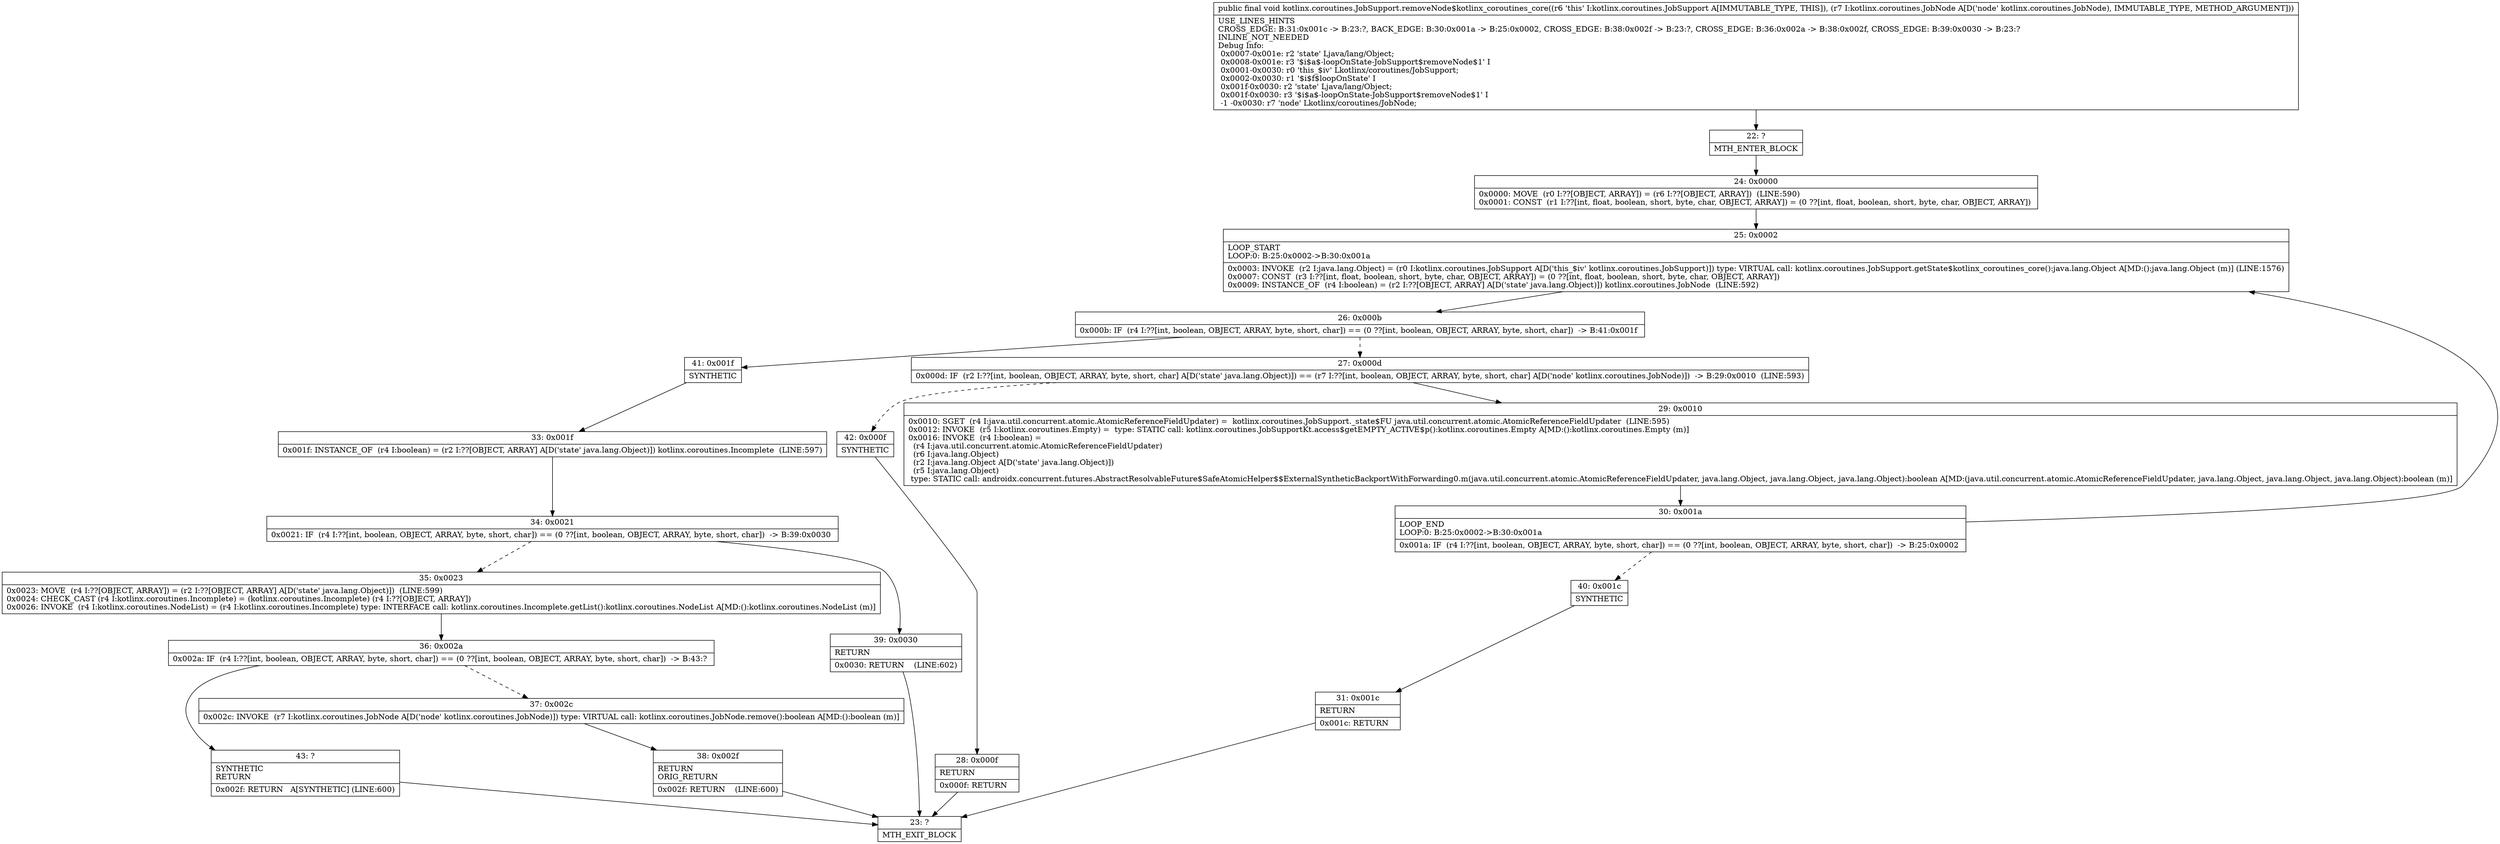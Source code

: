 digraph "CFG forkotlinx.coroutines.JobSupport.removeNode$kotlinx_coroutines_core(Lkotlinx\/coroutines\/JobNode;)V" {
Node_22 [shape=record,label="{22\:\ ?|MTH_ENTER_BLOCK\l}"];
Node_24 [shape=record,label="{24\:\ 0x0000|0x0000: MOVE  (r0 I:??[OBJECT, ARRAY]) = (r6 I:??[OBJECT, ARRAY])  (LINE:590)\l0x0001: CONST  (r1 I:??[int, float, boolean, short, byte, char, OBJECT, ARRAY]) = (0 ??[int, float, boolean, short, byte, char, OBJECT, ARRAY]) \l}"];
Node_25 [shape=record,label="{25\:\ 0x0002|LOOP_START\lLOOP:0: B:25:0x0002\-\>B:30:0x001a\l|0x0003: INVOKE  (r2 I:java.lang.Object) = (r0 I:kotlinx.coroutines.JobSupport A[D('this_$iv' kotlinx.coroutines.JobSupport)]) type: VIRTUAL call: kotlinx.coroutines.JobSupport.getState$kotlinx_coroutines_core():java.lang.Object A[MD:():java.lang.Object (m)] (LINE:1576)\l0x0007: CONST  (r3 I:??[int, float, boolean, short, byte, char, OBJECT, ARRAY]) = (0 ??[int, float, boolean, short, byte, char, OBJECT, ARRAY]) \l0x0009: INSTANCE_OF  (r4 I:boolean) = (r2 I:??[OBJECT, ARRAY] A[D('state' java.lang.Object)]) kotlinx.coroutines.JobNode  (LINE:592)\l}"];
Node_26 [shape=record,label="{26\:\ 0x000b|0x000b: IF  (r4 I:??[int, boolean, OBJECT, ARRAY, byte, short, char]) == (0 ??[int, boolean, OBJECT, ARRAY, byte, short, char])  \-\> B:41:0x001f \l}"];
Node_27 [shape=record,label="{27\:\ 0x000d|0x000d: IF  (r2 I:??[int, boolean, OBJECT, ARRAY, byte, short, char] A[D('state' java.lang.Object)]) == (r7 I:??[int, boolean, OBJECT, ARRAY, byte, short, char] A[D('node' kotlinx.coroutines.JobNode)])  \-\> B:29:0x0010  (LINE:593)\l}"];
Node_29 [shape=record,label="{29\:\ 0x0010|0x0010: SGET  (r4 I:java.util.concurrent.atomic.AtomicReferenceFieldUpdater) =  kotlinx.coroutines.JobSupport._state$FU java.util.concurrent.atomic.AtomicReferenceFieldUpdater  (LINE:595)\l0x0012: INVOKE  (r5 I:kotlinx.coroutines.Empty) =  type: STATIC call: kotlinx.coroutines.JobSupportKt.access$getEMPTY_ACTIVE$p():kotlinx.coroutines.Empty A[MD:():kotlinx.coroutines.Empty (m)]\l0x0016: INVOKE  (r4 I:boolean) = \l  (r4 I:java.util.concurrent.atomic.AtomicReferenceFieldUpdater)\l  (r6 I:java.lang.Object)\l  (r2 I:java.lang.Object A[D('state' java.lang.Object)])\l  (r5 I:java.lang.Object)\l type: STATIC call: androidx.concurrent.futures.AbstractResolvableFuture$SafeAtomicHelper$$ExternalSyntheticBackportWithForwarding0.m(java.util.concurrent.atomic.AtomicReferenceFieldUpdater, java.lang.Object, java.lang.Object, java.lang.Object):boolean A[MD:(java.util.concurrent.atomic.AtomicReferenceFieldUpdater, java.lang.Object, java.lang.Object, java.lang.Object):boolean (m)]\l}"];
Node_30 [shape=record,label="{30\:\ 0x001a|LOOP_END\lLOOP:0: B:25:0x0002\-\>B:30:0x001a\l|0x001a: IF  (r4 I:??[int, boolean, OBJECT, ARRAY, byte, short, char]) == (0 ??[int, boolean, OBJECT, ARRAY, byte, short, char])  \-\> B:25:0x0002 \l}"];
Node_40 [shape=record,label="{40\:\ 0x001c|SYNTHETIC\l}"];
Node_31 [shape=record,label="{31\:\ 0x001c|RETURN\l|0x001c: RETURN   \l}"];
Node_23 [shape=record,label="{23\:\ ?|MTH_EXIT_BLOCK\l}"];
Node_42 [shape=record,label="{42\:\ 0x000f|SYNTHETIC\l}"];
Node_28 [shape=record,label="{28\:\ 0x000f|RETURN\l|0x000f: RETURN   \l}"];
Node_41 [shape=record,label="{41\:\ 0x001f|SYNTHETIC\l}"];
Node_33 [shape=record,label="{33\:\ 0x001f|0x001f: INSTANCE_OF  (r4 I:boolean) = (r2 I:??[OBJECT, ARRAY] A[D('state' java.lang.Object)]) kotlinx.coroutines.Incomplete  (LINE:597)\l}"];
Node_34 [shape=record,label="{34\:\ 0x0021|0x0021: IF  (r4 I:??[int, boolean, OBJECT, ARRAY, byte, short, char]) == (0 ??[int, boolean, OBJECT, ARRAY, byte, short, char])  \-\> B:39:0x0030 \l}"];
Node_35 [shape=record,label="{35\:\ 0x0023|0x0023: MOVE  (r4 I:??[OBJECT, ARRAY]) = (r2 I:??[OBJECT, ARRAY] A[D('state' java.lang.Object)])  (LINE:599)\l0x0024: CHECK_CAST (r4 I:kotlinx.coroutines.Incomplete) = (kotlinx.coroutines.Incomplete) (r4 I:??[OBJECT, ARRAY]) \l0x0026: INVOKE  (r4 I:kotlinx.coroutines.NodeList) = (r4 I:kotlinx.coroutines.Incomplete) type: INTERFACE call: kotlinx.coroutines.Incomplete.getList():kotlinx.coroutines.NodeList A[MD:():kotlinx.coroutines.NodeList (m)]\l}"];
Node_36 [shape=record,label="{36\:\ 0x002a|0x002a: IF  (r4 I:??[int, boolean, OBJECT, ARRAY, byte, short, char]) == (0 ??[int, boolean, OBJECT, ARRAY, byte, short, char])  \-\> B:43:? \l}"];
Node_37 [shape=record,label="{37\:\ 0x002c|0x002c: INVOKE  (r7 I:kotlinx.coroutines.JobNode A[D('node' kotlinx.coroutines.JobNode)]) type: VIRTUAL call: kotlinx.coroutines.JobNode.remove():boolean A[MD:():boolean (m)]\l}"];
Node_38 [shape=record,label="{38\:\ 0x002f|RETURN\lORIG_RETURN\l|0x002f: RETURN    (LINE:600)\l}"];
Node_43 [shape=record,label="{43\:\ ?|SYNTHETIC\lRETURN\l|0x002f: RETURN   A[SYNTHETIC] (LINE:600)\l}"];
Node_39 [shape=record,label="{39\:\ 0x0030|RETURN\l|0x0030: RETURN    (LINE:602)\l}"];
MethodNode[shape=record,label="{public final void kotlinx.coroutines.JobSupport.removeNode$kotlinx_coroutines_core((r6 'this' I:kotlinx.coroutines.JobSupport A[IMMUTABLE_TYPE, THIS]), (r7 I:kotlinx.coroutines.JobNode A[D('node' kotlinx.coroutines.JobNode), IMMUTABLE_TYPE, METHOD_ARGUMENT]))  | USE_LINES_HINTS\lCROSS_EDGE: B:31:0x001c \-\> B:23:?, BACK_EDGE: B:30:0x001a \-\> B:25:0x0002, CROSS_EDGE: B:38:0x002f \-\> B:23:?, CROSS_EDGE: B:36:0x002a \-\> B:38:0x002f, CROSS_EDGE: B:39:0x0030 \-\> B:23:?\lINLINE_NOT_NEEDED\lDebug Info:\l  0x0007\-0x001e: r2 'state' Ljava\/lang\/Object;\l  0x0008\-0x001e: r3 '$i$a$\-loopOnState\-JobSupport$removeNode$1' I\l  0x0001\-0x0030: r0 'this_$iv' Lkotlinx\/coroutines\/JobSupport;\l  0x0002\-0x0030: r1 '$i$f$loopOnState' I\l  0x001f\-0x0030: r2 'state' Ljava\/lang\/Object;\l  0x001f\-0x0030: r3 '$i$a$\-loopOnState\-JobSupport$removeNode$1' I\l  \-1 \-0x0030: r7 'node' Lkotlinx\/coroutines\/JobNode;\l}"];
MethodNode -> Node_22;Node_22 -> Node_24;
Node_24 -> Node_25;
Node_25 -> Node_26;
Node_26 -> Node_27[style=dashed];
Node_26 -> Node_41;
Node_27 -> Node_29;
Node_27 -> Node_42[style=dashed];
Node_29 -> Node_30;
Node_30 -> Node_25;
Node_30 -> Node_40[style=dashed];
Node_40 -> Node_31;
Node_31 -> Node_23;
Node_42 -> Node_28;
Node_28 -> Node_23;
Node_41 -> Node_33;
Node_33 -> Node_34;
Node_34 -> Node_35[style=dashed];
Node_34 -> Node_39;
Node_35 -> Node_36;
Node_36 -> Node_37[style=dashed];
Node_36 -> Node_43;
Node_37 -> Node_38;
Node_38 -> Node_23;
Node_43 -> Node_23;
Node_39 -> Node_23;
}

